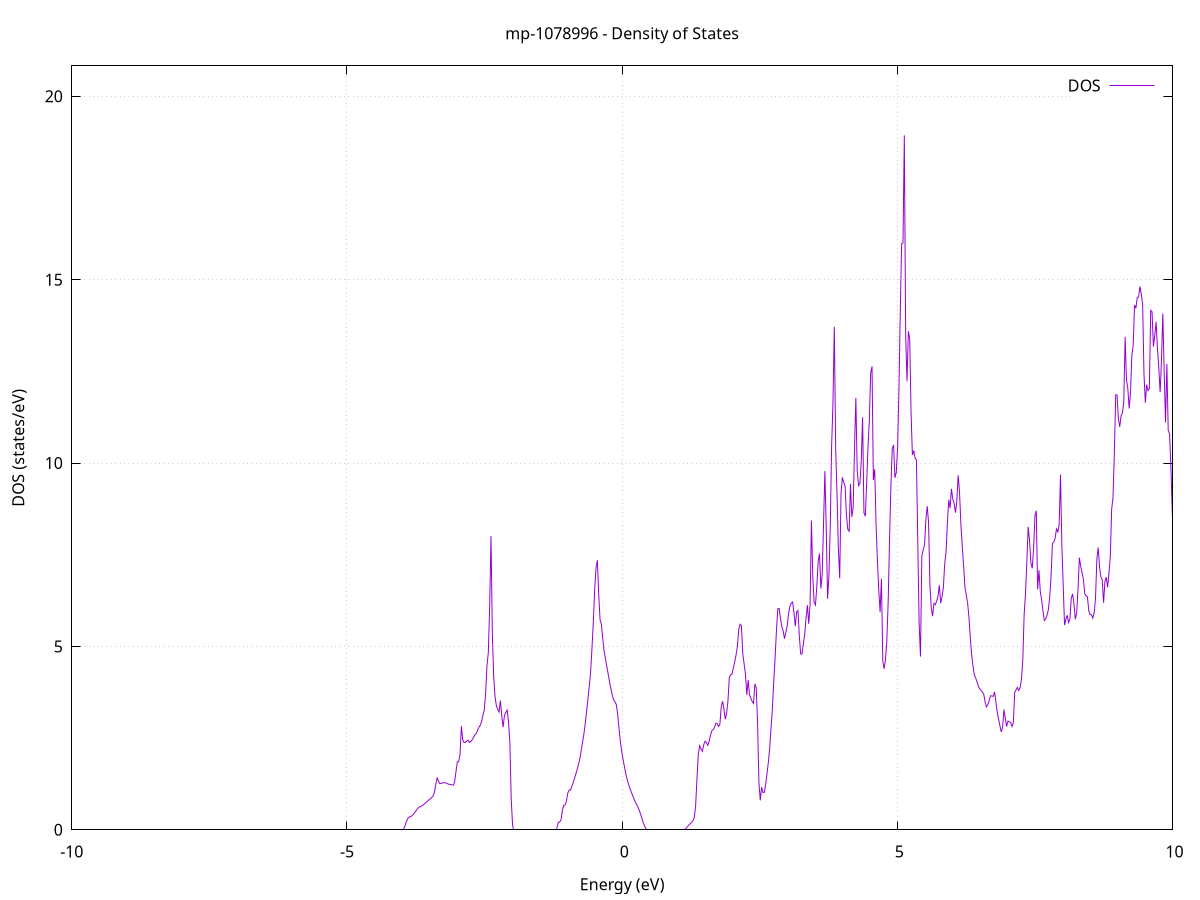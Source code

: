set title 'mp-1078996 - Density of States'
set xlabel 'Energy (eV)'
set ylabel 'DOS (states/eV)'
set grid
set xrange [-10:10]
set yrange [0:20.831]
set xzeroaxis lt -1
set terminal png size 800,600
set output 'mp-1078996_dos_gnuplot.png'
plot '-' using 1:2 with lines title 'DOS'
-26.356500 0.000000
-26.332000 0.000000
-26.307600 0.000000
-26.283100 0.000000
-26.258600 0.000000
-26.234200 0.000000
-26.209700 0.000000
-26.185300 0.000000
-26.160800 0.000000
-26.136300 0.000000
-26.111900 0.000000
-26.087400 0.000000
-26.062900 0.000000
-26.038500 0.000000
-26.014000 0.000000
-25.989600 0.000000
-25.965100 0.000000
-25.940600 0.000000
-25.916200 0.000000
-25.891700 0.000000
-25.867200 0.000000
-25.842800 0.000000
-25.818300 0.000000
-25.793800 0.000000
-25.769400 0.000000
-25.744900 0.000000
-25.720500 0.000000
-25.696000 0.000000
-25.671500 0.000000
-25.647100 0.000000
-25.622600 0.000000
-25.598100 0.000000
-25.573700 0.000000
-25.549200 0.000000
-25.524800 0.000000
-25.500300 0.000000
-25.475800 0.000000
-25.451400 0.000000
-25.426900 0.000000
-25.402400 0.000000
-25.378000 0.000000
-25.353500 0.000000
-25.329100 0.000000
-25.304600 0.000000
-25.280100 0.000000
-25.255700 0.000000
-25.231200 0.000000
-25.206700 0.000000
-25.182300 0.000000
-25.157800 0.000000
-25.133300 0.000000
-25.108900 0.000000
-25.084400 0.000000
-25.060000 0.000000
-25.035500 0.000000
-25.011000 0.000000
-24.986600 0.000000
-24.962100 0.000000
-24.937600 0.000000
-24.913200 0.000000
-24.888700 0.000000
-24.864300 0.000000
-24.839800 0.000000
-24.815300 0.000000
-24.790900 0.000000
-24.766400 0.000000
-24.741900 0.000000
-24.717500 0.000000
-24.693000 0.000000
-24.668600 0.000000
-24.644100 0.000000
-24.619600 0.000000
-24.595200 0.000000
-24.570700 0.000000
-24.546200 0.000000
-24.521800 0.000000
-24.497300 0.000000
-24.472900 0.000000
-24.448400 0.000000
-24.423900 0.000000
-24.399500 0.000000
-24.375000 0.000000
-24.350500 0.000000
-24.326100 0.000000
-24.301600 0.000000
-24.277100 0.000000
-24.252700 0.000000
-24.228200 0.000000
-24.203800 0.000000
-24.179300 0.000000
-24.154800 0.000000
-24.130400 1.273800
-24.105900 18.192500
-24.081400 22.812300
-24.057000 35.182700
-24.032500 72.784900
-24.008100 60.432900
-23.983600 82.974100
-23.959100 66.478300
-23.934700 48.963400
-23.910200 54.762800
-23.885700 44.450600
-23.861300 53.720000
-23.836800 67.685700
-23.812400 79.111400
-23.787900 80.004800
-23.763400 44.468500
-23.739000 42.243800
-23.714500 24.895400
-23.690000 18.408700
-23.665600 14.696900
-23.641100 9.667400
-23.616600 22.211700
-23.592200 36.476100
-23.567700 59.036500
-23.543300 55.003000
-23.518800 70.100100
-23.494300 21.744900
-23.469900 24.449800
-23.445400 23.702000
-23.420900 27.960100
-23.396500 44.868000
-23.372000 75.311600
-23.347600 18.347900
-23.323100 8.076300
-23.298600 0.339000
-23.274200 0.000000
-23.249700 0.000000
-23.225200 0.000000
-23.200800 0.000000
-23.176300 0.000000
-23.151900 0.000000
-23.127400 0.000000
-23.102900 0.000000
-23.078500 0.000000
-23.054000 0.000000
-23.029500 0.000000
-23.005100 0.000000
-22.980600 0.000000
-22.956100 0.000000
-22.931700 0.000000
-22.907200 0.000000
-22.882800 0.000000
-22.858300 0.000000
-22.833800 0.000000
-22.809400 0.000000
-22.784900 0.000000
-22.760400 0.000000
-22.736000 0.000000
-22.711500 0.000000
-22.687100 0.000000
-22.662600 0.000000
-22.638100 0.000000
-22.613700 0.000000
-22.589200 0.000000
-22.564700 0.000000
-22.540300 0.000000
-22.515800 0.000000
-22.491400 0.000000
-22.466900 0.000000
-22.442400 0.000000
-22.418000 0.000000
-22.393500 0.000000
-22.369000 0.000000
-22.344600 0.000000
-22.320100 0.000000
-22.295600 0.000000
-22.271200 0.000000
-22.246700 0.000000
-22.222300 0.000000
-22.197800 0.000000
-22.173300 0.000000
-22.148900 0.000000
-22.124400 0.000000
-22.099900 0.000000
-22.075500 0.000000
-22.051000 0.000000
-22.026600 0.000000
-22.002100 0.000000
-21.977600 0.000000
-21.953200 0.000000
-21.928700 0.000000
-21.904200 0.000000
-21.879800 0.000000
-21.855300 0.000000
-21.830900 0.000000
-21.806400 0.000000
-21.781900 0.000000
-21.757500 0.000000
-21.733000 0.000000
-21.708500 0.000000
-21.684100 0.000000
-21.659600 0.000000
-21.635100 0.000000
-21.610700 0.000000
-21.586200 0.000000
-21.561800 0.000000
-21.537300 0.000000
-21.512800 0.000000
-21.488400 0.000000
-21.463900 0.000000
-21.439400 0.000000
-21.415000 0.000000
-21.390500 0.000000
-21.366100 0.000000
-21.341600 0.000000
-21.317100 0.000000
-21.292700 0.000000
-21.268200 0.000000
-21.243700 0.000000
-21.219300 0.000000
-21.194800 0.000000
-21.170400 0.000000
-21.145900 0.000000
-21.121400 0.000000
-21.097000 0.000000
-21.072500 0.000000
-21.048000 0.000000
-21.023600 0.000000
-20.999100 0.000000
-20.974600 0.000000
-20.950200 0.000000
-20.925700 0.000000
-20.901300 0.000000
-20.876800 0.000000
-20.852300 0.000000
-20.827900 0.000000
-20.803400 0.000000
-20.778900 0.000000
-20.754500 0.000000
-20.730000 0.000000
-20.705600 0.000000
-20.681100 0.000000
-20.656600 0.000000
-20.632200 0.000000
-20.607700 0.000000
-20.583200 0.000000
-20.558800 0.000000
-20.534300 0.000000
-20.509900 0.000000
-20.485400 0.000000
-20.460900 0.000000
-20.436500 0.000000
-20.412000 0.000000
-20.387500 0.000000
-20.363100 0.000000
-20.338600 0.000000
-20.314100 0.000000
-20.289700 0.000000
-20.265200 0.000000
-20.240800 0.000000
-20.216300 0.000000
-20.191800 0.000000
-20.167400 0.000000
-20.142900 0.000000
-20.118400 0.000000
-20.094000 0.000000
-20.069500 0.000000
-20.045100 0.000000
-20.020600 0.000000
-19.996100 0.000000
-19.971700 0.000000
-19.947200 0.000000
-19.922700 0.000000
-19.898300 0.000000
-19.873800 0.000000
-19.849400 0.000000
-19.824900 0.000000
-19.800400 0.000000
-19.776000 0.000000
-19.751500 0.000000
-19.727000 0.000000
-19.702600 0.000000
-19.678100 0.000000
-19.653600 0.000000
-19.629200 0.000000
-19.604700 0.000000
-19.580300 0.000000
-19.555800 0.000000
-19.531300 0.000000
-19.506900 0.000000
-19.482400 0.000000
-19.457900 0.000000
-19.433500 0.000000
-19.409000 0.000000
-19.384600 0.000000
-19.360100 0.000000
-19.335600 0.000000
-19.311200 0.000000
-19.286700 0.000000
-19.262200 0.000000
-19.237800 0.000000
-19.213300 0.000000
-19.188900 0.000000
-19.164400 0.000000
-19.139900 0.000000
-19.115500 0.000000
-19.091000 0.000000
-19.066500 0.000000
-19.042100 0.000000
-19.017600 0.000000
-18.993100 0.000000
-18.968700 0.000000
-18.944200 0.000000
-18.919800 0.000000
-18.895300 0.000000
-18.870800 0.000000
-18.846400 0.000000
-18.821900 0.000000
-18.797400 0.000000
-18.773000 0.000000
-18.748500 0.000000
-18.724100 0.000000
-18.699600 0.000000
-18.675100 0.000000
-18.650700 0.000000
-18.626200 0.000000
-18.601700 0.000000
-18.577300 0.000000
-18.552800 0.000000
-18.528400 0.000000
-18.503900 0.000000
-18.479400 0.000000
-18.455000 0.000000
-18.430500 0.000000
-18.406000 0.000000
-18.381600 0.000000
-18.357100 0.000000
-18.332700 0.000000
-18.308200 0.000000
-18.283700 0.000000
-18.259300 0.000000
-18.234800 0.000000
-18.210300 0.000000
-18.185900 0.000000
-18.161400 0.000000
-18.136900 0.000000
-18.112500 0.000000
-18.088000 0.000000
-18.063600 0.000000
-18.039100 0.000000
-18.014600 0.000000
-17.990200 0.000000
-17.965700 0.000000
-17.941200 0.000000
-17.916800 0.000000
-17.892300 0.000000
-17.867900 0.000000
-17.843400 0.000000
-17.818900 0.000000
-17.794500 0.000000
-17.770000 0.000000
-17.745500 0.000000
-17.721100 0.000000
-17.696600 0.000000
-17.672200 0.000000
-17.647700 0.000000
-17.623200 0.000000
-17.598800 0.000000
-17.574300 0.000000
-17.549800 0.000000
-17.525400 0.000000
-17.500900 0.000000
-17.476400 0.000000
-17.452000 0.000000
-17.427500 0.000000
-17.403100 0.000000
-17.378600 0.000000
-17.354100 0.000000
-17.329700 0.000000
-17.305200 0.000000
-17.280700 0.000000
-17.256300 0.000000
-17.231800 0.000000
-17.207400 0.000000
-17.182900 0.000000
-17.158400 0.000000
-17.134000 0.000000
-17.109500 0.000000
-17.085000 0.000000
-17.060600 0.000000
-17.036100 0.000000
-17.011700 0.000000
-16.987200 0.000000
-16.962700 0.000000
-16.938300 0.000000
-16.913800 0.000000
-16.889300 0.000000
-16.864900 0.000000
-16.840400 0.000000
-16.815900 0.000000
-16.791500 0.000000
-16.767000 0.000000
-16.742600 0.000000
-16.718100 0.000000
-16.693600 0.000000
-16.669200 0.000000
-16.644700 0.000000
-16.620200 0.000000
-16.595800 0.000000
-16.571300 0.000000
-16.546900 0.000000
-16.522400 0.000000
-16.497900 0.000000
-16.473500 0.000000
-16.449000 0.000000
-16.424500 0.000000
-16.400100 0.000000
-16.375600 0.000000
-16.351200 0.000000
-16.326700 0.000000
-16.302200 0.000000
-16.277800 0.000000
-16.253300 0.000000
-16.228800 0.000000
-16.204400 0.000000
-16.179900 0.000000
-16.155400 0.000000
-16.131000 0.000000
-16.106500 0.000000
-16.082100 0.000000
-16.057600 0.000000
-16.033100 0.000000
-16.008700 0.000000
-15.984200 0.000000
-15.959700 0.000000
-15.935300 0.000000
-15.910800 0.000000
-15.886400 0.000000
-15.861900 0.000000
-15.837400 0.000000
-15.813000 0.000000
-15.788500 0.000000
-15.764000 0.000000
-15.739600 0.000000
-15.715100 0.000000
-15.690700 0.000000
-15.666200 0.000000
-15.641700 0.000000
-15.617300 0.000000
-15.592800 0.000000
-15.568300 0.000000
-15.543900 0.000000
-15.519400 0.000000
-15.494900 0.000000
-15.470500 0.000000
-15.446000 0.000000
-15.421600 0.000000
-15.397100 0.000000
-15.372600 0.000000
-15.348200 0.000000
-15.323700 0.000000
-15.299200 0.000000
-15.274800 0.000000
-15.250300 0.000000
-15.225900 0.000000
-15.201400 0.000000
-15.176900 0.000000
-15.152500 0.000000
-15.128000 0.000000
-15.103500 0.000000
-15.079100 0.000000
-15.054600 0.000000
-15.030200 0.000000
-15.005700 0.000000
-14.981200 0.000000
-14.956800 0.000000
-14.932300 0.000000
-14.907800 0.000000
-14.883400 0.000000
-14.858900 0.000000
-14.834400 0.000000
-14.810000 0.000000
-14.785500 0.000000
-14.761100 0.000000
-14.736600 0.000000
-14.712100 0.000000
-14.687700 0.000000
-14.663200 0.000000
-14.638700 0.000000
-14.614300 0.000000
-14.589800 0.000000
-14.565400 0.000000
-14.540900 0.000000
-14.516400 0.000000
-14.492000 0.000000
-14.467500 0.000000
-14.443000 0.000000
-14.418600 0.000000
-14.394100 0.000000
-14.369700 0.000000
-14.345200 0.000000
-14.320700 0.000000
-14.296300 0.000000
-14.271800 0.000000
-14.247300 0.000000
-14.222900 0.000000
-14.198400 0.000000
-14.173900 0.000000
-14.149500 0.000000
-14.125000 0.000000
-14.100600 0.000000
-14.076100 0.000000
-14.051600 0.000000
-14.027200 0.000000
-14.002700 0.000000
-13.978200 0.000000
-13.953800 0.000000
-13.929300 0.000000
-13.904900 0.000000
-13.880400 0.000000
-13.855900 0.000000
-13.831500 0.000000
-13.807000 0.000000
-13.782500 0.000000
-13.758100 0.000000
-13.733600 0.000000
-13.709200 0.000000
-13.684700 0.000000
-13.660200 0.000000
-13.635800 0.000000
-13.611300 0.000000
-13.586800 0.000000
-13.562400 0.000000
-13.537900 0.000000
-13.513400 0.000000
-13.489000 0.000000
-13.464500 0.000000
-13.440100 0.000000
-13.415600 0.000000
-13.391100 0.000000
-13.366700 0.000000
-13.342200 0.000000
-13.317700 0.000000
-13.293300 0.000000
-13.268800 0.000000
-13.244400 0.000000
-13.219900 0.000000
-13.195400 0.000000
-13.171000 0.000000
-13.146500 0.000000
-13.122000 0.000000
-13.097600 0.000000
-13.073100 0.000000
-13.048700 0.000000
-13.024200 0.000000
-12.999700 0.000000
-12.975300 0.000000
-12.950800 0.000000
-12.926300 0.000000
-12.901900 0.000000
-12.877400 0.000000
-12.852900 0.000000
-12.828500 0.000000
-12.804000 0.000000
-12.779600 0.000000
-12.755100 0.000000
-12.730600 0.000000
-12.706200 0.000000
-12.681700 0.000000
-12.657200 0.000000
-12.632800 0.000000
-12.608300 0.000000
-12.583900 0.000000
-12.559400 0.000000
-12.534900 0.000000
-12.510500 0.000000
-12.486000 0.000000
-12.461500 0.000000
-12.437100 0.000000
-12.412600 0.000000
-12.388200 0.000000
-12.363700 0.000000
-12.339200 0.000000
-12.314800 0.000000
-12.290300 0.000000
-12.265800 0.000000
-12.241400 0.000000
-12.216900 0.000000
-12.192500 0.000000
-12.168000 0.000000
-12.143500 0.000000
-12.119100 0.000000
-12.094600 0.000000
-12.070100 0.000000
-12.045700 0.000000
-12.021200 0.000000
-11.996700 0.000000
-11.972300 0.000000
-11.947800 0.000000
-11.923400 0.000000
-11.898900 0.000000
-11.874400 0.000000
-11.850000 0.000000
-11.825500 0.000000
-11.801000 0.000000
-11.776600 0.000000
-11.752100 0.000000
-11.727700 0.000000
-11.703200 0.000000
-11.678700 0.000000
-11.654300 0.000000
-11.629800 0.000000
-11.605300 0.000000
-11.580900 0.000000
-11.556400 0.000000
-11.532000 0.000000
-11.507500 0.000000
-11.483000 0.000000
-11.458600 0.000000
-11.434100 0.000000
-11.409600 0.000000
-11.385200 0.000000
-11.360700 0.000000
-11.336200 0.000000
-11.311800 0.000000
-11.287300 0.000000
-11.262900 0.000000
-11.238400 0.000000
-11.213900 0.000000
-11.189500 0.000000
-11.165000 0.000000
-11.140500 0.000000
-11.116100 0.000000
-11.091600 0.000000
-11.067200 0.000000
-11.042700 0.000000
-11.018200 0.000000
-10.993800 0.000000
-10.969300 0.000000
-10.944800 0.000000
-10.920400 0.000000
-10.895900 0.000000
-10.871500 0.000000
-10.847000 0.000000
-10.822500 0.000000
-10.798100 0.000000
-10.773600 0.000000
-10.749100 0.000000
-10.724700 0.000000
-10.700200 0.000000
-10.675700 0.000000
-10.651300 0.000000
-10.626800 0.000000
-10.602400 0.000000
-10.577900 0.000000
-10.553400 0.000000
-10.529000 0.000000
-10.504500 0.000000
-10.480000 0.000000
-10.455600 0.000000
-10.431100 0.000000
-10.406700 0.000000
-10.382200 0.000000
-10.357700 0.000000
-10.333300 0.000000
-10.308800 0.000000
-10.284300 0.000000
-10.259900 0.000000
-10.235400 0.000000
-10.211000 0.000000
-10.186500 0.000000
-10.162000 0.000000
-10.137600 0.000000
-10.113100 0.000000
-10.088600 0.000000
-10.064200 0.000000
-10.039700 0.000000
-10.015200 0.000000
-9.990800 0.000000
-9.966300 0.000000
-9.941900 0.000000
-9.917400 0.000000
-9.892900 0.000000
-9.868500 0.000000
-9.844000 0.000000
-9.819500 0.000000
-9.795100 0.000000
-9.770600 0.000000
-9.746200 0.000000
-9.721700 0.000000
-9.697200 0.000000
-9.672800 0.000000
-9.648300 0.000000
-9.623800 0.000000
-9.599400 0.000000
-9.574900 0.000000
-9.550500 0.000000
-9.526000 0.000000
-9.501500 0.000000
-9.477100 0.000000
-9.452600 0.000000
-9.428100 0.000000
-9.403700 0.000000
-9.379200 0.000000
-9.354700 0.000000
-9.330300 0.000000
-9.305800 0.000000
-9.281400 0.000000
-9.256900 0.000000
-9.232400 0.000000
-9.208000 0.000000
-9.183500 0.000000
-9.159000 0.000000
-9.134600 0.000000
-9.110100 0.000000
-9.085700 0.000000
-9.061200 0.000000
-9.036700 0.000000
-9.012300 0.000000
-8.987800 0.000000
-8.963300 0.000000
-8.938900 0.000000
-8.914400 0.000000
-8.890000 0.000000
-8.865500 0.000000
-8.841000 0.000000
-8.816600 0.000000
-8.792100 0.000000
-8.767600 0.000000
-8.743200 0.000000
-8.718700 0.000000
-8.694200 0.000000
-8.669800 0.000000
-8.645300 0.000000
-8.620900 0.000000
-8.596400 0.000000
-8.571900 0.000000
-8.547500 0.000000
-8.523000 0.000000
-8.498500 0.000000
-8.474100 0.000000
-8.449600 0.000000
-8.425200 0.000000
-8.400700 0.000000
-8.376200 0.000000
-8.351800 0.000000
-8.327300 0.000000
-8.302800 0.000000
-8.278400 0.000000
-8.253900 0.000000
-8.229500 0.000000
-8.205000 0.000000
-8.180500 0.000000
-8.156100 0.000000
-8.131600 0.000000
-8.107100 0.000000
-8.082700 0.000000
-8.058200 0.000000
-8.033700 0.000000
-8.009300 0.000000
-7.984800 0.000000
-7.960400 0.000000
-7.935900 0.000000
-7.911400 0.000000
-7.887000 0.000000
-7.862500 0.000000
-7.838000 0.000000
-7.813600 0.000000
-7.789100 0.000000
-7.764700 0.000000
-7.740200 0.000000
-7.715700 0.000000
-7.691300 0.000000
-7.666800 0.000000
-7.642300 0.000000
-7.617900 0.000000
-7.593400 0.000000
-7.569000 0.000000
-7.544500 0.000000
-7.520000 0.000000
-7.495600 0.000000
-7.471100 0.000000
-7.446600 0.000000
-7.422200 0.000000
-7.397700 0.000000
-7.373200 0.000000
-7.348800 0.000000
-7.324300 0.000000
-7.299900 0.000000
-7.275400 0.000000
-7.250900 0.000000
-7.226500 0.000000
-7.202000 0.000000
-7.177500 0.000000
-7.153100 0.000000
-7.128600 0.000000
-7.104200 0.000000
-7.079700 0.000000
-7.055200 0.000000
-7.030800 0.000000
-7.006300 0.000000
-6.981800 0.000000
-6.957400 0.000000
-6.932900 0.000000
-6.908500 0.000000
-6.884000 0.000000
-6.859500 0.000000
-6.835100 0.000000
-6.810600 0.000000
-6.786100 0.000000
-6.761700 0.000000
-6.737200 0.000000
-6.712700 0.000000
-6.688300 0.000000
-6.663800 0.000000
-6.639400 0.000000
-6.614900 0.000000
-6.590400 0.000000
-6.566000 0.000000
-6.541500 0.000000
-6.517000 0.000000
-6.492600 0.000000
-6.468100 0.000000
-6.443700 0.000000
-6.419200 0.000000
-6.394700 0.000000
-6.370300 0.000000
-6.345800 0.000000
-6.321300 0.000000
-6.296900 0.000000
-6.272400 0.000000
-6.248000 0.000000
-6.223500 0.000000
-6.199000 0.000000
-6.174600 0.000000
-6.150100 0.000000
-6.125600 0.000000
-6.101200 0.000000
-6.076700 0.000000
-6.052300 0.000000
-6.027800 0.000000
-6.003300 0.000000
-5.978900 0.000000
-5.954400 0.000000
-5.929900 0.000000
-5.905500 0.000000
-5.881000 0.000000
-5.856500 0.000000
-5.832100 0.000000
-5.807600 0.000000
-5.783200 0.000000
-5.758700 0.000000
-5.734200 0.000000
-5.709800 0.000000
-5.685300 0.000000
-5.660800 0.000000
-5.636400 0.000000
-5.611900 0.000000
-5.587500 0.000000
-5.563000 0.000000
-5.538500 0.000000
-5.514100 0.000000
-5.489600 0.000000
-5.465100 0.000000
-5.440700 0.000000
-5.416200 0.000000
-5.391800 0.000000
-5.367300 0.000000
-5.342800 0.000000
-5.318400 0.000000
-5.293900 0.000000
-5.269400 0.000000
-5.245000 0.000000
-5.220500 0.000000
-5.196000 0.000000
-5.171600 0.000000
-5.147100 0.000000
-5.122700 0.000000
-5.098200 0.000000
-5.073700 0.000000
-5.049300 0.000000
-5.024800 0.000000
-5.000300 0.000000
-4.975900 0.000000
-4.951400 0.000000
-4.927000 0.000000
-4.902500 0.000000
-4.878000 0.000000
-4.853600 0.000000
-4.829100 0.000000
-4.804600 0.000000
-4.780200 0.000000
-4.755700 0.000000
-4.731300 0.000000
-4.706800 0.000000
-4.682300 0.000000
-4.657900 0.000000
-4.633400 0.000000
-4.608900 0.000000
-4.584500 0.000000
-4.560000 0.000000
-4.535500 0.000000
-4.511100 0.000000
-4.486600 0.000000
-4.462200 0.000000
-4.437700 0.000000
-4.413200 0.000000
-4.388800 0.000000
-4.364300 0.000000
-4.339800 0.000000
-4.315400 0.000000
-4.290900 0.000000
-4.266500 0.000000
-4.242000 0.000000
-4.217500 0.000000
-4.193100 0.000000
-4.168600 0.000000
-4.144100 0.000000
-4.119700 0.000000
-4.095200 0.000000
-4.070800 0.000000
-4.046300 0.000000
-4.021800 0.000000
-3.997400 0.000100
-3.972900 0.025000
-3.948400 0.093000
-3.924000 0.202200
-3.899500 0.294600
-3.875000 0.343500
-3.850600 0.354600
-3.826100 0.373200
-3.801700 0.408100
-3.777200 0.455200
-3.752700 0.504700
-3.728300 0.556300
-3.703800 0.599300
-3.679300 0.624800
-3.654900 0.638000
-3.630400 0.659300
-3.606000 0.689800
-3.581500 0.722000
-3.557000 0.753900
-3.532600 0.785700
-3.508100 0.817400
-3.483600 0.848900
-3.459200 0.883700
-3.434700 0.924600
-3.410300 1.021600
-3.385800 1.241200
-3.361300 1.413400
-3.336900 1.331100
-3.312400 1.256500
-3.287900 1.265400
-3.263500 1.277200
-3.239000 1.284500
-3.214500 1.284600
-3.190100 1.269100
-3.165600 1.248900
-3.141200 1.240900
-3.116700 1.233600
-3.092200 1.224700
-3.067800 1.214200
-3.043300 1.309900
-3.018800 1.592600
-2.994400 1.853000
-2.969900 1.856200
-2.945500 2.061300
-2.921000 2.826200
-2.896500 2.447500
-2.872100 2.379400
-2.847600 2.385900
-2.823100 2.417500
-2.798700 2.445100
-2.774200 2.380600
-2.749800 2.413000
-2.725300 2.453300
-2.700800 2.516400
-2.676400 2.588000
-2.651900 2.625800
-2.627400 2.711400
-2.603000 2.796100
-2.578500 2.848600
-2.554000 2.955000
-2.529600 3.125700
-2.505100 3.274300
-2.480700 3.709100
-2.456200 4.480600
-2.431700 4.828500
-2.407300 6.068500
-2.382800 8.008100
-2.358300 5.313400
-2.333900 4.174400
-2.309400 3.626300
-2.285000 3.380700
-2.260500 3.283400
-2.236000 3.212800
-2.211600 3.525100
-2.187100 3.090800
-2.162600 2.798100
-2.138200 3.118400
-2.113700 3.198100
-2.089300 3.264400
-2.064800 2.942300
-2.040300 2.389000
-2.015900 0.847800
-1.991400 0.132800
-1.966900 0.000000
-1.942500 0.000000
-1.918000 0.000000
-1.893500 0.000000
-1.869100 0.000000
-1.844600 0.000000
-1.820200 0.000000
-1.795700 0.000000
-1.771200 0.000000
-1.746800 0.000000
-1.722300 0.000000
-1.697800 0.000000
-1.673400 0.000000
-1.648900 0.000000
-1.624500 0.000000
-1.600000 0.000000
-1.575500 0.000000
-1.551100 0.000000
-1.526600 0.000000
-1.502100 0.000000
-1.477700 0.000000
-1.453200 0.000000
-1.428800 0.000000
-1.404300 0.000000
-1.379800 0.000000
-1.355400 0.000000
-1.330900 0.000000
-1.306400 0.000000
-1.282000 0.000000
-1.257500 0.000000
-1.233000 0.000000
-1.208600 0.000000
-1.184100 0.000000
-1.159700 0.203700
-1.135200 0.209200
-1.110700 0.269600
-1.086300 0.527200
-1.061800 0.667000
-1.037300 0.673600
-1.012900 0.775800
-0.988400 0.997000
-0.964000 1.079700
-0.939500 1.079300
-0.915000 1.178400
-0.890600 1.283300
-0.866100 1.397800
-0.841600 1.520200
-0.817200 1.645200
-0.792700 1.788500
-0.768300 1.938400
-0.743800 2.160800
-0.719300 2.386300
-0.694900 2.609900
-0.670400 2.901600
-0.645900 3.227200
-0.621500 3.561900
-0.597000 3.917800
-0.572500 4.313300
-0.548100 4.952600
-0.523600 5.676200
-0.499200 6.540700
-0.474700 7.135000
-0.450200 7.348600
-0.425800 6.419200
-0.401300 5.727000
-0.376800 5.597000
-0.352400 5.206000
-0.327900 4.875900
-0.303500 4.663900
-0.279000 4.456400
-0.254500 4.253100
-0.230100 4.038500
-0.205600 3.857400
-0.181100 3.685100
-0.156700 3.549800
-0.132200 3.491100
-0.107800 3.424100
-0.083300 3.172800
-0.058800 2.802400
-0.034400 2.423600
-0.009900 2.146700
0.014600 1.941100
0.039000 1.737800
0.063500 1.550900
0.087900 1.391300
0.112400 1.262200
0.136900 1.150900
0.161300 1.050200
0.185800 0.952200
0.210300 0.858400
0.234700 0.774900
0.259200 0.699000
0.283700 0.628600
0.308100 0.544000
0.332600 0.435800
0.357000 0.316200
0.381500 0.203600
0.406000 0.105100
0.430400 0.034300
0.454900 0.002200
0.479400 0.000000
0.503800 0.000000
0.528300 0.000000
0.552700 0.000000
0.577200 0.000000
0.601700 0.000000
0.626100 0.000000
0.650600 0.000000
0.675100 0.000000
0.699500 0.000000
0.724000 0.000000
0.748400 0.000000
0.772900 0.000000
0.797400 0.000000
0.821800 0.000000
0.846300 0.000000
0.870800 0.000000
0.895200 0.000000
0.919700 0.000000
0.944200 0.000000
0.968600 0.000000
0.993100 0.000000
1.017500 0.000000
1.042000 0.000000
1.066500 0.000000
1.090900 0.000000
1.115400 0.000000
1.139900 0.008900
1.164300 0.041300
1.188800 0.090200
1.213200 0.132100
1.237700 0.167300
1.262200 0.204900
1.286600 0.245700
1.311100 0.328900
1.335600 0.664600
1.360000 1.406100
1.384500 2.066500
1.408900 2.290500
1.433400 2.199300
1.457900 2.138800
1.482300 2.321000
1.506800 2.416900
1.531300 2.376600
1.555700 2.302400
1.580200 2.407600
1.604700 2.573400
1.629100 2.697200
1.653600 2.730700
1.678000 2.787500
1.702500 2.905900
1.727000 2.898900
1.751400 2.814700
1.775900 2.876100
1.800400 3.357500
1.824800 3.503900
1.849300 3.295200
1.873700 3.013900
1.898200 3.183500
1.922700 3.510900
1.947100 4.155200
1.971600 4.227300
1.996100 4.243700
2.020500 4.416200
2.045000 4.575000
2.069400 4.767600
2.093900 4.998000
2.118400 5.465000
2.142800 5.603100
2.167300 5.564300
2.191800 4.793300
2.216200 4.523700
2.240700 4.238800
2.265200 3.677200
2.289600 4.086200
2.314100 3.681800
2.338500 3.587500
2.363000 3.495700
2.387500 3.444200
2.411900 3.974500
2.436400 3.873700
2.460900 2.901300
2.485300 1.290000
2.509800 0.801800
2.534200 1.161200
2.558700 1.016100
2.583200 1.020600
2.607600 1.235300
2.632100 1.529100
2.656600 1.839000
2.681000 2.225500
2.705500 2.771900
2.729900 3.301400
2.754400 4.039300
2.778900 4.679500
2.803300 5.414600
2.827800 6.027100
2.852300 6.036800
2.876700 5.766400
2.901200 5.539900
2.925700 5.419500
2.950100 5.210300
2.974600 5.386600
2.999000 5.559300
3.023500 5.884000
3.048000 6.097600
3.072400 6.179900
3.096900 6.211200
3.121400 5.925900
3.145800 5.549700
3.170300 5.938000
3.194700 5.980300
3.219200 5.283000
3.243700 4.797800
3.268100 4.794100
3.292600 5.070000
3.317100 5.329000
3.341500 5.776800
3.366000 6.125200
3.390400 5.616500
3.414900 6.156300
3.439400 8.432000
3.463800 6.900300
3.488300 6.199200
3.512800 6.127600
3.537200 6.637300
3.561700 7.316300
3.586200 7.529400
3.610600 6.579200
3.635100 6.965300
3.659500 8.364100
3.684000 9.779700
3.708500 8.226300
3.732900 6.300300
3.757400 6.919800
3.781900 8.302700
3.806300 10.466900
3.830800 11.633900
3.855200 13.716400
3.879700 10.414000
3.904200 9.166700
3.928600 7.683900
3.953100 6.857400
3.977600 9.193700
4.002000 9.609100
4.026500 9.474600
4.050900 9.371600
4.075400 8.589900
4.099900 8.193700
4.124300 8.137500
4.148800 9.435300
4.173300 8.526400
4.197700 8.783900
4.222200 10.397200
4.246700 11.777500
4.271100 9.790400
4.295600 9.382500
4.320000 9.440100
4.344500 10.039200
4.369000 11.249600
4.393400 8.644900
4.417900 8.550800
4.442400 9.435200
4.466800 10.431100
4.491300 11.143400
4.515700 12.450700
4.540200 12.635100
4.564700 9.538100
4.589100 9.832200
4.613600 8.325300
4.638100 7.361300
4.662500 6.545800
4.687000 5.937700
4.711400 6.845500
4.735900 4.598800
4.760400 4.390300
4.784800 4.635600
4.809300 5.145300
4.833800 6.217300
4.858200 7.879000
4.882700 9.330700
4.907200 10.382400
4.931600 10.496500
4.956100 9.597900
4.980500 9.736300
5.005000 10.416900
5.029500 12.003600
5.053900 14.145800
5.078400 15.985900
5.102900 16.003200
5.127300 18.937500
5.151800 13.461100
5.176200 12.230500
5.200700 13.594700
5.225200 13.384000
5.249600 11.365500
5.274100 10.219800
5.298600 10.342600
5.323000 10.137400
5.347500 10.081400
5.371900 7.825700
5.396400 5.639000
5.420900 4.721900
5.445300 7.451300
5.469800 7.639600
5.494300 7.758400
5.518700 8.446700
5.543200 8.826900
5.567600 8.381900
5.592100 6.688800
5.616600 6.045300
5.641000 5.825200
5.665500 6.173000
5.690000 6.136600
5.714400 6.237600
5.738900 6.363900
5.763400 6.666700
5.787800 6.179600
5.812300 6.349500
5.836700 6.605500
5.861200 7.259000
5.885700 7.565800
5.910100 8.380400
5.934600 9.000700
5.959100 8.767400
5.983500 9.297100
6.008000 9.015900
6.032400 8.892900
6.056900 8.647500
6.081400 8.969000
6.105800 9.667600
6.130300 9.210000
6.154800 8.334100
6.179200 7.753400
6.203700 7.217600
6.228100 6.620100
6.252600 6.402100
6.277100 6.187900
6.301500 5.795000
6.326000 5.230200
6.350500 4.777100
6.374900 4.474200
6.399400 4.218000
6.423900 4.137800
6.448300 4.035000
6.472800 3.909600
6.497200 3.845800
6.521700 3.799000
6.546200 3.759300
6.570600 3.694800
6.595100 3.487200
6.619600 3.351800
6.644000 3.408500
6.668500 3.514800
6.692900 3.652500
6.717400 3.650600
6.741900 3.637400
6.766300 3.761100
6.790800 3.495100
6.815300 3.206500
6.839700 3.024200
6.864200 2.838200
6.888600 2.667200
6.913100 2.795800
6.937600 3.280600
6.962000 3.032900
6.986500 2.813500
7.011000 2.965900
7.035400 2.945300
7.059900 2.924800
7.084400 2.816100
7.108800 2.926100
7.133300 3.757000
7.157700 3.815900
7.182200 3.883800
7.206700 3.797300
7.231100 3.875300
7.255600 4.114300
7.280100 4.627900
7.304500 5.873500
7.329000 6.434200
7.353400 7.307200
7.377900 8.263100
7.402400 7.886600
7.426800 7.273700
7.451300 7.130600
7.475800 7.654400
7.500200 8.550100
7.524700 8.700700
7.549100 6.559300
7.573600 7.078500
7.598100 6.488300
7.622500 6.269700
7.647000 5.965700
7.671500 5.705900
7.695900 5.753100
7.720400 5.853000
7.744900 6.003700
7.769300 6.356000
7.793800 6.927700
7.818200 7.808600
7.842700 7.841300
7.867200 7.947200
7.891600 8.202800
7.916100 8.123200
7.940600 8.320700
7.965000 9.681600
7.989500 7.762400
8.013900 6.663000
8.038400 5.582800
8.062900 5.746900
8.087300 5.850300
8.111800 5.651300
8.136300 5.748000
8.160700 6.318100
8.185200 6.431900
8.209600 6.166200
8.234100 5.740100
8.258600 5.913700
8.283000 6.556600
8.307500 7.421300
8.332000 7.189600
8.356400 7.011600
8.380900 6.831200
8.405400 6.438800
8.429800 6.378100
8.454300 6.358200
8.478700 5.969700
8.503200 5.871200
8.527700 5.863800
8.552100 5.771900
8.576600 5.922600
8.601100 6.317400
8.625500 7.375200
8.650000 7.695700
8.674400 7.159800
8.698900 6.901800
8.723400 6.813700
8.747800 6.190300
8.772300 6.767300
8.796800 6.890700
8.821200 6.611700
8.845700 7.009200
8.870100 7.435600
8.894600 8.736600
8.919100 9.071000
8.943500 10.267600
8.968000 11.861200
8.992500 11.856300
9.016900 11.206700
9.041400 10.985700
9.065900 11.293100
9.090300 11.364400
9.114800 11.655500
9.139200 13.440000
9.163700 12.258300
9.188200 12.041500
9.212600 11.488900
9.237100 11.924800
9.261600 12.929100
9.286000 13.228700
9.310500 14.309200
9.334900 14.221400
9.359400 14.516500
9.383900 14.530400
9.408300 14.815100
9.432800 14.597500
9.457300 14.339600
9.481700 12.433400
9.506200 11.644700
9.530600 12.139800
9.555100 11.976200
9.579600 12.034700
9.604000 14.164200
9.628500 14.125700
9.653000 13.174700
9.677400 13.478600
9.701900 13.851200
9.726400 13.133400
9.750800 12.608700
9.775300 11.930400
9.799700 12.784400
9.824200 14.074100
9.848700 12.488100
9.873100 11.105400
9.897600 12.700500
9.922100 10.893100
9.946500 10.795300
9.971000 9.900200
9.995400 8.675100
10.019900 7.704900
10.044400 7.528200
10.068800 7.330800
10.093300 6.923200
10.117800 6.796400
10.142200 5.642800
10.166700 5.235700
10.191100 5.180500
10.215600 5.285700
10.240100 5.597500
10.264500 5.572400
10.289000 4.781100
10.313500 4.093000
10.337900 4.115300
10.362400 4.117700
10.386900 3.980000
10.411300 3.730200
10.435800 3.933100
10.460200 4.224200
10.484700 4.479000
10.509200 5.681100
10.533600 5.641500
10.558100 5.285000
10.582600 4.248000
10.607000 4.639100
10.631500 5.034000
10.655900 5.625700
10.680400 6.840900
10.704900 7.631800
10.729300 7.247000
10.753800 6.858800
10.778300 6.372300
10.802700 6.044400
10.827200 6.091500
10.851600 6.259600
10.876100 6.360400
10.900600 7.162200
10.925000 7.562700
10.949500 7.756400
10.974000 6.619700
10.998400 6.613600
11.022900 6.629500
11.047400 6.783500
11.071800 6.571800
11.096300 6.408700
11.120700 6.035200
11.145200 5.957000
11.169700 5.824200
11.194100 5.756300
11.218600 6.304800
11.243100 6.296800
11.267500 6.432700
11.292000 6.669700
11.316400 6.633300
11.340900 6.591900
11.365400 6.819400
11.389800 6.521700
11.414300 6.112000
11.438800 5.740300
11.463200 5.672300
11.487700 5.805500
11.512100 5.957500
11.536600 6.409700
11.561100 7.778000
11.585500 7.705300
11.610000 8.892100
11.634500 8.428300
11.658900 7.603100
11.683400 6.136300
11.707800 5.195900
11.732300 4.390500
11.756800 4.169900
11.781200 3.721700
11.805700 3.424300
11.830200 3.374500
11.854600 3.622300
11.879100 3.949300
11.903600 3.916000
11.928000 3.912200
11.952500 4.040000
11.976900 3.960500
12.001400 3.953700
12.025900 3.996900
12.050300 4.159000
12.074800 4.475300
12.099300 4.758700
12.123700 4.867100
12.148200 4.452700
12.172600 4.783900
12.197100 5.173900
12.221600 4.459500
12.246000 4.091300
12.270500 3.837900
12.295000 3.732800
12.319400 4.114300
12.343900 4.300800
12.368300 4.458600
12.392800 4.320900
12.417300 4.475500
12.441700 4.498200
12.466200 4.387600
12.490700 4.205000
12.515100 4.197500
12.539600 4.424800
12.564100 4.585300
12.588500 4.700500
12.613000 4.937100
12.637400 5.127300
12.661900 5.706600
12.686400 6.306500
12.710800 6.914900
12.735300 8.255500
12.759800 8.955800
12.784200 9.530000
12.808700 8.717600
12.833100 7.063200
12.857600 6.153100
12.882100 5.713900
12.906500 5.776900
12.931000 6.453800
12.955500 7.142600
12.979900 7.178000
13.004400 7.204700
13.028800 6.970500
13.053300 5.777200
13.077800 4.414400
13.102200 4.381600
13.126700 4.606100
13.151200 4.687300
13.175600 4.502900
13.200100 3.999200
13.224600 3.663400
13.249000 3.479100
13.273500 4.087700
13.297900 3.086200
13.322400 3.069400
13.346900 3.309200
13.371300 3.824400
13.395800 4.276200
13.420300 5.120600
13.444700 6.007600
13.469200 7.249500
13.493600 7.170300
13.518100 6.547200
13.542600 6.367900
13.567000 7.947400
13.591500 10.063800
13.616000 10.440100
13.640400 7.571500
13.664900 6.796000
13.689300 8.429900
13.713800 7.744800
13.738300 7.327600
13.762700 6.682400
13.787200 6.392300
13.811700 5.556500
13.836100 4.888900
13.860600 4.735300
13.885100 4.447400
13.909500 4.443800
13.934000 4.278400
13.958400 4.149000
13.982900 4.023100
14.007400 3.854500
14.031800 3.707700
14.056300 3.626100
14.080800 3.705300
14.105200 3.815600
14.129700 3.997000
14.154100 3.619500
14.178600 3.740200
14.203100 4.127100
14.227500 4.455500
14.252000 4.737600
14.276500 5.063300
14.300900 5.951100
14.325400 5.641400
14.349800 5.649500
14.374300 5.471200
14.398800 5.243200
14.423200 4.885400
14.447700 4.927700
14.472200 4.966000
14.496600 4.977600
14.521100 4.889100
14.545600 5.071400
14.570000 5.096200
14.594500 4.488100
14.618900 4.678000
14.643400 4.844000
14.667900 5.023300
14.692300 5.383100
14.716800 5.484000
14.741300 5.346600
14.765700 5.640600
14.790200 5.881400
14.814600 5.685600
14.839100 5.325600
14.863600 5.491500
14.888000 5.891300
14.912500 6.454300
14.937000 7.607900
14.961400 7.360600
14.985900 6.930100
15.010300 6.649500
15.034800 6.524400
15.059300 7.501100
15.083700 6.893100
15.108200 6.844700
15.132700 6.800300
15.157100 6.794500
15.181600 7.541400
15.206100 6.527900
15.230500 5.920400
15.255000 6.027800
15.279400 6.131800
15.303900 6.656800
15.328400 6.550600
15.352800 6.452500
15.377300 6.826300
15.401800 6.554200
15.426200 6.556500
15.450700 6.126000
15.475100 5.937800
15.499600 6.456700
15.524100 6.389900
15.548500 5.785100
15.573000 5.014600
15.597500 4.777300
15.621900 4.791800
15.646400 4.878400
15.670800 5.266100
15.695300 5.739700
15.719800 5.928300
15.744200 6.152100
15.768700 6.537700
15.793200 7.777800
15.817600 9.325900
15.842100 10.960300
15.866600 10.400600
15.891000 8.270700
15.915500 6.852500
15.939900 6.356900
15.964400 5.932800
15.988900 5.586100
16.013300 5.262100
16.037800 5.280000
16.062300 5.293900
16.086700 5.380600
16.111200 5.384100
16.135600 5.093500
16.160100 5.001300
16.184600 5.068900
16.209000 5.156900
16.233500 5.371900
16.258000 5.656600
16.282400 5.507700
16.306900 4.968600
16.331300 4.437000
16.355800 4.247100
16.380300 4.139000
16.404700 4.176500
16.429200 4.602600
16.453700 5.517500
16.478100 5.148700
16.502600 4.748400
16.527100 4.701700
16.551500 4.769900
16.576000 4.699000
16.600400 4.563600
16.624900 4.570900
16.649400 4.596400
16.673800 4.741300
16.698300 4.913100
16.722800 4.922200
16.747200 4.840700
16.771700 5.160900
16.796100 5.305000
16.820600 5.382900
16.845100 5.165000
16.869500 4.983200
16.894000 4.832000
16.918500 4.717900
16.942900 5.102900
16.967400 5.971800
16.991800 5.810500
17.016300 5.342600
17.040800 4.666800
17.065200 4.383800
17.089700 4.076900
17.114200 4.059400
17.138600 4.547800
17.163100 5.386600
17.187600 4.467300
17.212000 5.005100
17.236500 5.649300
17.260900 6.724300
17.285400 7.091500
17.309900 7.250200
17.334300 7.230300
17.358800 7.088400
17.383300 6.465700
17.407700 5.276500
17.432200 4.888200
17.456600 4.485500
17.481100 4.179100
17.505600 4.147900
17.530000 4.078700
17.554500 4.915500
17.579000 5.471900
17.603400 7.550200
17.627900 6.252700
17.652300 5.980100
17.676800 5.968700
17.701300 5.788200
17.725700 4.990700
17.750200 4.060000
17.774700 4.093700
17.799100 4.316500
17.823600 5.108000
17.848000 5.443700
17.872500 5.844200
17.897000 6.451300
17.921400 6.328100
17.945900 5.720600
17.970400 5.757000
17.994800 5.879000
18.019300 6.134300
18.043800 6.524000
18.068200 6.662100
18.092700 6.555500
18.117100 5.779200
18.141600 5.064800
18.166100 4.918600
18.190500 4.950900
18.215000 5.210900
18.239500 5.911800
18.263900 6.317700
18.288400 6.712600
18.312800 6.923100
18.337300 6.642900
18.361800 6.595700
18.386200 6.837200
18.410700 6.666300
18.435200 6.836900
18.459600 7.022200
18.484100 6.787900
18.508500 6.297400
18.533000 5.741700
18.557500 5.620300
18.581900 5.774300
18.606400 6.019600
18.630900 6.527800
18.655300 6.514600
18.679800 6.224200
18.704300 5.601500
18.728700 5.424500
18.753200 5.517800
18.777600 5.754600
18.802100 6.740300
18.826600 6.052400
18.851000 6.886600
18.875500 7.987000
18.900000 6.958700
18.924400 6.107400
18.948900 5.774900
18.973300 5.445100
18.997800 5.339800
19.022300 5.139000
19.046700 4.907400
19.071200 4.667300
19.095700 4.443200
19.120100 4.408900
19.144600 4.590800
19.169000 4.717800
19.193500 4.822000
19.218000 5.099800
19.242400 5.478000
19.266900 5.388200
19.291400 5.301300
19.315800 5.137400
19.340300 4.741500
19.364800 4.224500
19.389200 4.094100
19.413700 3.842300
19.438100 3.530600
19.462600 3.392400
19.487100 3.279200
19.511500 3.312400
19.536000 3.641900
19.560500 3.636800
19.584900 3.401500
19.609400 3.368000
19.633800 3.367300
19.658300 3.145100
19.682800 2.826900
19.707200 2.673300
19.731700 2.656200
19.756200 2.842900
19.780600 1.974100
19.805100 1.543900
19.829500 1.349100
19.854000 1.199300
19.878500 1.082700
19.902900 0.984700
19.927400 0.903600
19.951900 0.829200
19.976300 0.768500
20.000800 0.724500
20.025300 0.825300
20.049700 0.803200
20.074200 0.402800
20.098600 0.324500
20.123100 0.267600
20.147600 0.220600
20.172000 0.194300
20.196500 0.166900
20.221000 0.138200
20.245400 0.112100
20.269900 0.088500
20.294300 0.067400
20.318800 0.048800
20.343300 0.017200
20.367700 0.000000
20.392200 0.000000
20.416700 0.000000
20.441100 0.000000
20.465600 0.000000
20.490000 0.000000
20.514500 0.000000
20.539000 0.000000
20.563400 0.000000
20.587900 0.000000
20.612400 0.000000
20.636800 0.000000
20.661300 0.000000
20.685800 0.000000
20.710200 0.000000
20.734700 0.000000
20.759100 0.000000
20.783600 0.000000
20.808100 0.000000
20.832500 0.000000
20.857000 0.000000
20.881500 0.000000
20.905900 0.000000
20.930400 0.000000
20.954800 0.000000
20.979300 0.000000
21.003800 0.000000
21.028200 0.000000
21.052700 0.000000
21.077200 0.000000
21.101600 0.000000
21.126100 0.000000
21.150500 0.000000
21.175000 0.000000
21.199500 0.000000
21.223900 0.000000
21.248400 0.000000
21.272900 0.000000
21.297300 0.000000
21.321800 0.000000
21.346300 0.000000
21.370700 0.000000
21.395200 0.000000
21.419600 0.000000
21.444100 0.000000
21.468600 0.000000
21.493000 0.000000
21.517500 0.000000
21.542000 0.000000
21.566400 0.000000
21.590900 0.000000
21.615300 0.000000
21.639800 0.000000
21.664300 0.000000
21.688700 0.000000
21.713200 0.000000
21.737700 0.000000
21.762100 0.000000
21.786600 0.000000
21.811000 0.000000
21.835500 0.000000
21.860000 0.000000
21.884400 0.000000
21.908900 0.000000
21.933400 0.000000
21.957800 0.000000
21.982300 0.000000
22.006800 0.000000
22.031200 0.000000
22.055700 0.000000
22.080100 0.000000
22.104600 0.000000
22.129100 0.000000
22.153500 0.000000
22.178000 0.000000
22.202500 0.000000
22.226900 0.000000
22.251400 0.000000
22.275800 0.000000
22.300300 0.000000
22.324800 0.000000
22.349200 0.000000
22.373700 0.000000
22.398200 0.000000
22.422600 0.000000
22.447100 0.000000
22.471500 0.000000
22.496000 0.000000
22.520500 0.000000
22.544900 0.000000
22.569400 0.000000
e
